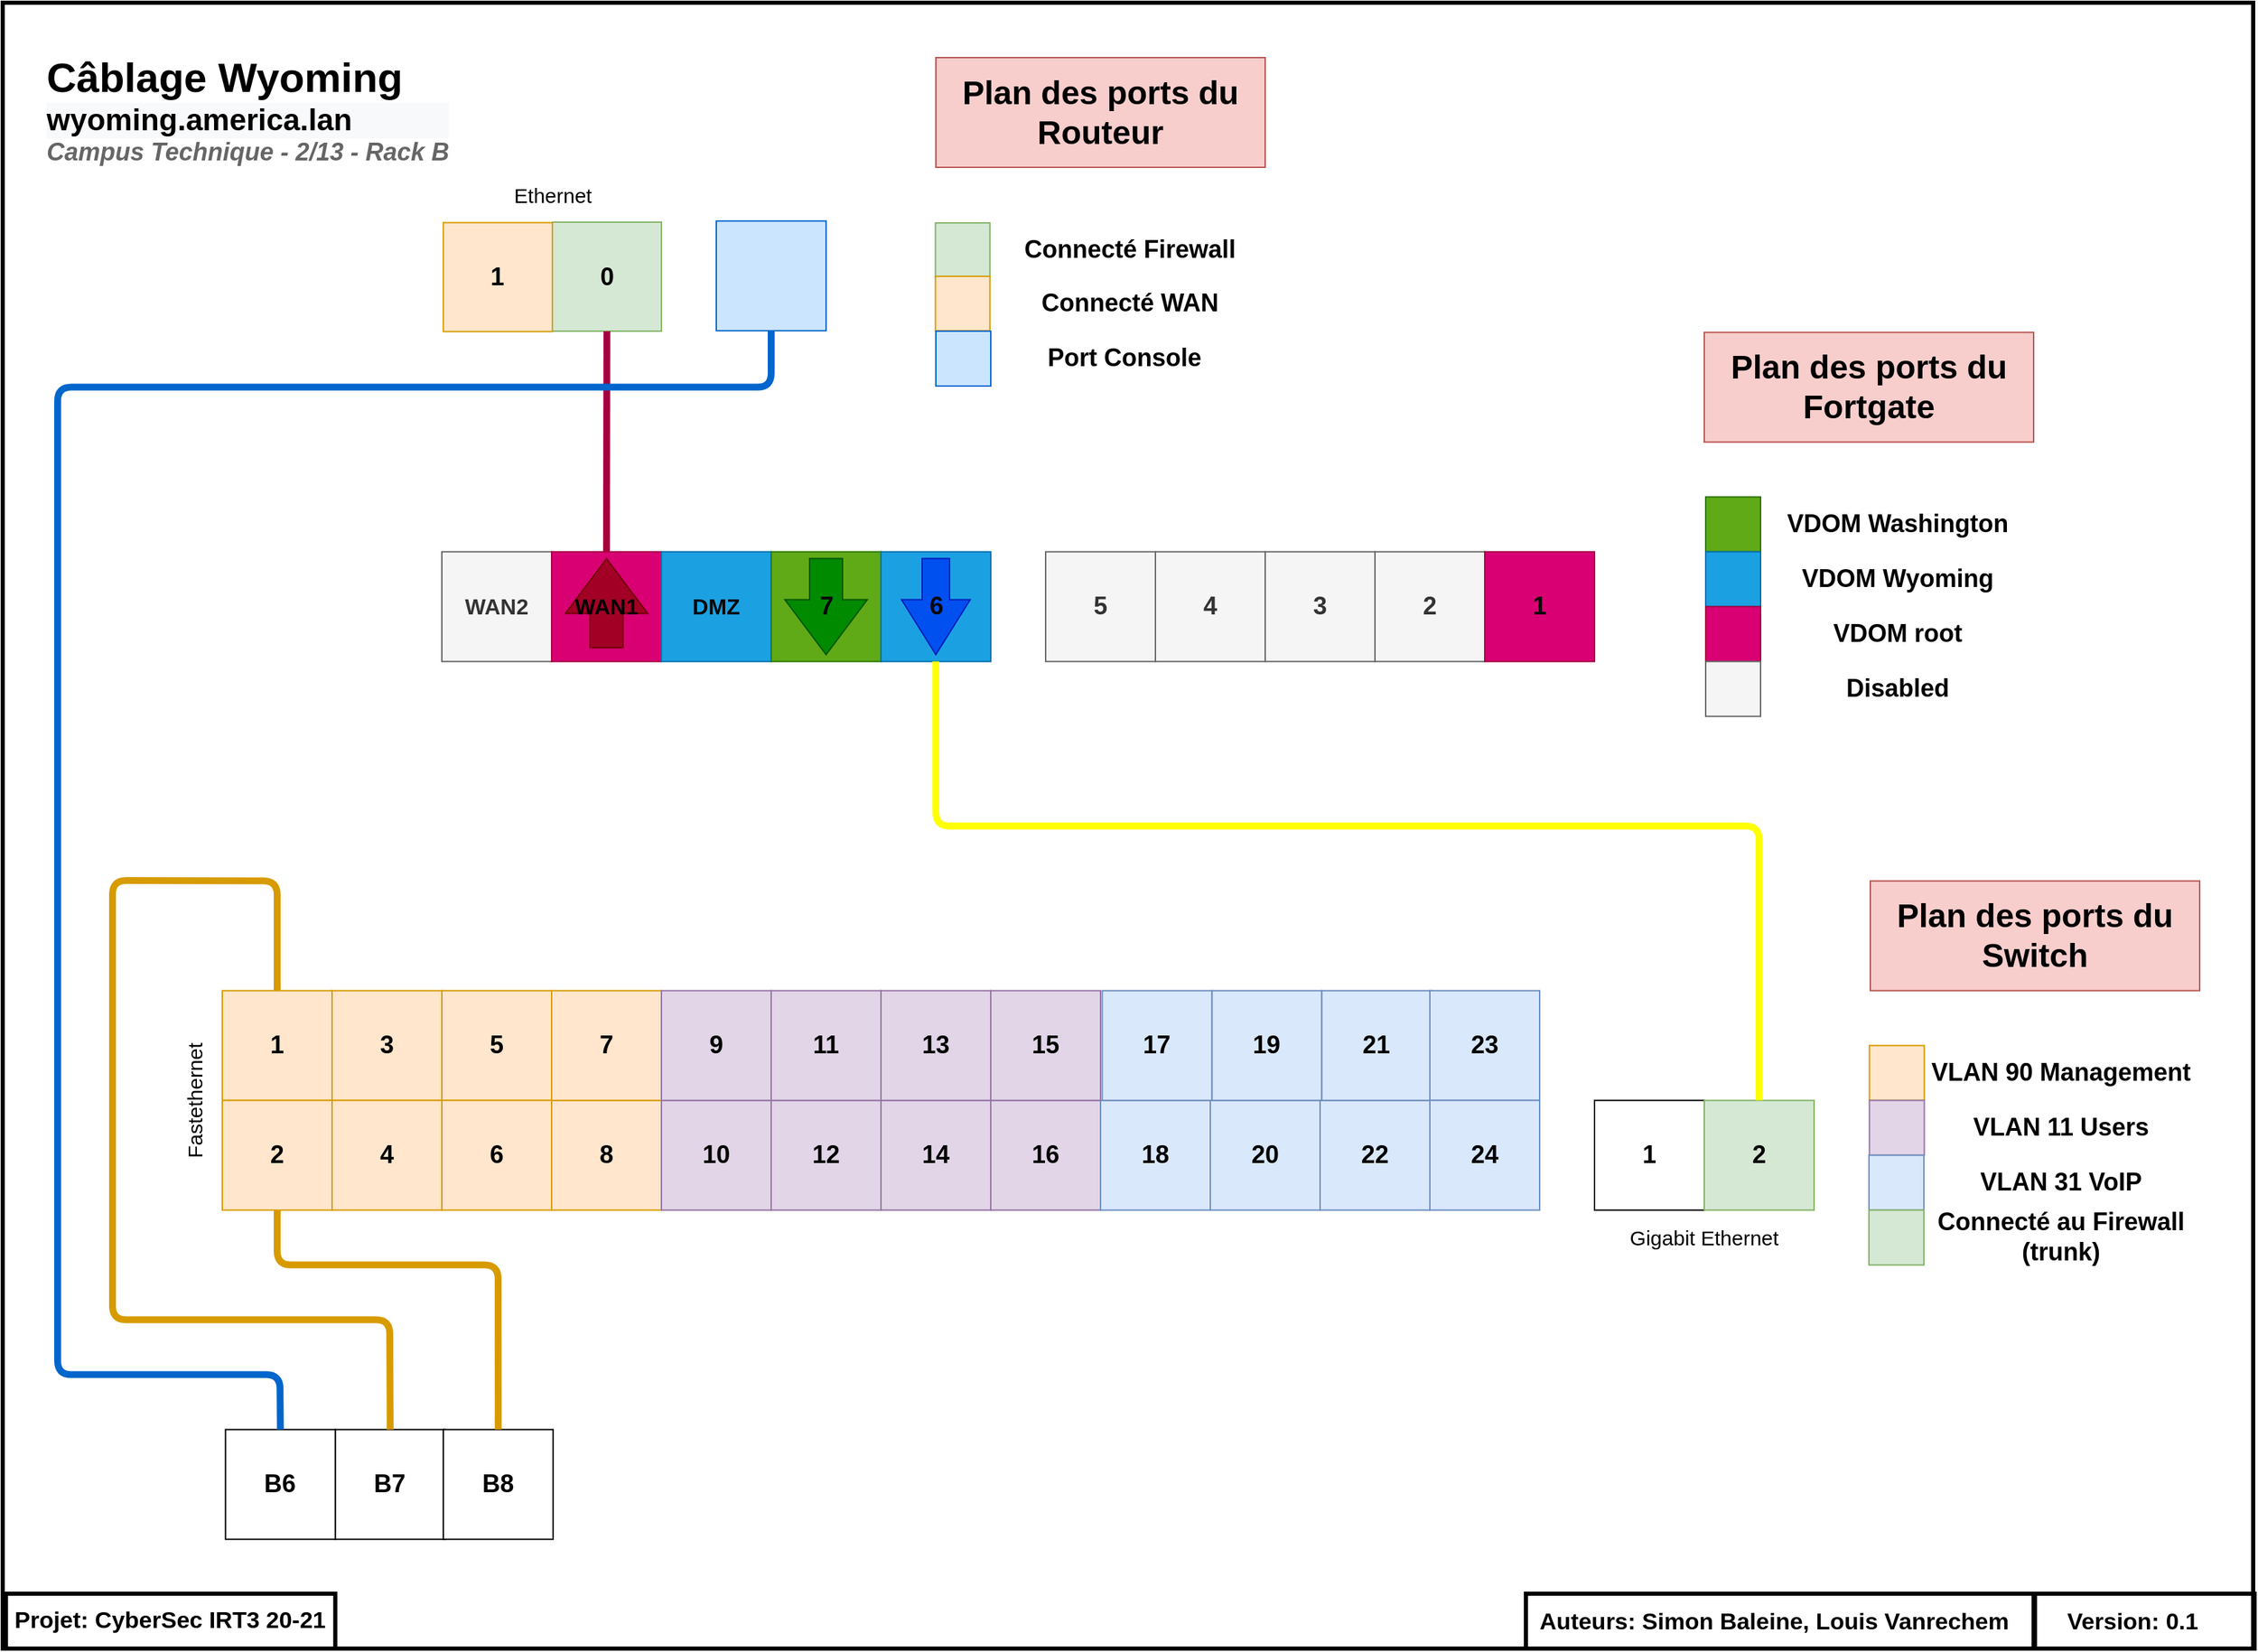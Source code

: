 <mxfile version="13.9.8" type="device"><diagram id="nuQRg1brtU1wrATXyWvR" name="Page-1"><mxGraphModel dx="3197" dy="2539" grid="1" gridSize="10" guides="1" tooltips="1" connect="1" arrows="1" fold="1" page="1" pageScale="1" pageWidth="827" pageHeight="1169" math="0" shadow="0"><root><mxCell id="0"/><mxCell id="1" parent="0"/><mxCell id="dwv2rnf7KbonVK60tBVl-10" value="&lt;font size=&quot;1&quot;&gt;&lt;b style=&quot;font-size: 24px&quot;&gt;Plan des ports du Switch&lt;/b&gt;&lt;/font&gt;" style="text;html=1;strokeColor=#b85450;fillColor=#f8cecc;align=center;verticalAlign=middle;whiteSpace=wrap;rounded=0;" parent="1" vertex="1"><mxGeometry x="1361" y="640.31" width="240" height="80" as="geometry"/></mxCell><mxCell id="dwv2rnf7KbonVK60tBVl-11" value="" style="whiteSpace=wrap;html=1;aspect=fixed;fillColor=#ffe6cc;strokeColor=#d79b00;" parent="1" vertex="1"><mxGeometry x="1360.32" y="760.31" width="40" height="40" as="geometry"/></mxCell><mxCell id="dwv2rnf7KbonVK60tBVl-13" value="&lt;font style=&quot;font-size: 18px&quot;&gt;&lt;b&gt;VLAN 90 Management&lt;/b&gt;&lt;/font&gt;" style="text;html=1;strokeColor=none;fillColor=none;align=center;verticalAlign=middle;whiteSpace=wrap;rounded=0;" parent="1" vertex="1"><mxGeometry x="1400.32" y="760.31" width="200" height="40" as="geometry"/></mxCell><mxCell id="dwv2rnf7KbonVK60tBVl-14" value="" style="whiteSpace=wrap;html=1;aspect=fixed;fillColor=#e1d5e7;strokeColor=#9673a6;" parent="1" vertex="1"><mxGeometry x="1360.32" y="800.31" width="40" height="40" as="geometry"/></mxCell><mxCell id="dwv2rnf7KbonVK60tBVl-15" value="&lt;font&gt;&lt;b&gt;&lt;font style=&quot;font-size: 18px&quot;&gt;VLAN 11 Users&lt;/font&gt;&lt;/b&gt;&lt;br&gt;&lt;/font&gt;" style="text;html=1;strokeColor=none;fillColor=none;align=center;verticalAlign=middle;whiteSpace=wrap;rounded=0;" parent="1" vertex="1"><mxGeometry x="1400.32" y="800.31" width="200" height="40" as="geometry"/></mxCell><mxCell id="dwv2rnf7KbonVK60tBVl-16" value="" style="whiteSpace=wrap;html=1;aspect=fixed;fillColor=#dae8fc;strokeColor=#6c8ebf;" parent="1" vertex="1"><mxGeometry x="1360" y="840.31" width="40" height="40" as="geometry"/></mxCell><mxCell id="dwv2rnf7KbonVK60tBVl-17" value="&lt;font&gt;&lt;b&gt;&lt;font style=&quot;font-size: 18px&quot;&gt;VLAN 31 VoIP&lt;/font&gt;&lt;/b&gt;&lt;br&gt;&lt;/font&gt;" style="text;html=1;strokeColor=none;fillColor=none;align=center;verticalAlign=middle;whiteSpace=wrap;rounded=0;" parent="1" vertex="1"><mxGeometry x="1400" y="840.31" width="200" height="40" as="geometry"/></mxCell><mxCell id="dwv2rnf7KbonVK60tBVl-22" value="" style="whiteSpace=wrap;html=1;aspect=fixed;fillColor=#d5e8d4;strokeColor=#82b366;" parent="1" vertex="1"><mxGeometry x="1360" y="880.31" width="40" height="40" as="geometry"/></mxCell><mxCell id="dwv2rnf7KbonVK60tBVl-23" value="&lt;font&gt;&lt;b&gt;&lt;font style=&quot;font-size: 18px&quot;&gt;Connecté&amp;nbsp;au Firewall (trunk)&lt;/font&gt;&lt;/b&gt;&lt;br&gt;&lt;/font&gt;" style="text;html=1;strokeColor=none;fillColor=none;align=center;verticalAlign=middle;whiteSpace=wrap;rounded=0;" parent="1" vertex="1"><mxGeometry x="1400" y="880.31" width="200" height="40" as="geometry"/></mxCell><mxCell id="iG3scqdAkTS0F-Z1LXA9-10" value="&lt;b&gt;&lt;font style=&quot;font-size: 16px&quot;&gt;WAN2&lt;/font&gt;&lt;/b&gt;" style="rounded=0;whiteSpace=wrap;html=1;fillColor=#f5f5f5;strokeColor=#666666;fontColor=#333333;" parent="1" vertex="1"><mxGeometry x="320" y="400.31" width="80" height="80" as="geometry"/></mxCell><mxCell id="iG3scqdAkTS0F-Z1LXA9-11" value="" style="rounded=0;whiteSpace=wrap;html=1;fillColor=#d80073;strokeColor=#A50040;fontColor=#ffffff;" parent="1" vertex="1"><mxGeometry x="400" y="400.31" width="80" height="80" as="geometry"/></mxCell><mxCell id="iG3scqdAkTS0F-Z1LXA9-12" value="&lt;b&gt;&lt;font style=&quot;font-size: 16px&quot; color=&quot;#080808&quot;&gt;DMZ&lt;/font&gt;&lt;/b&gt;" style="rounded=0;whiteSpace=wrap;html=1;fillColor=#1ba1e2;strokeColor=#006EAF;fontColor=#ffffff;" parent="1" vertex="1"><mxGeometry x="480" y="400.31" width="80" height="80" as="geometry"/></mxCell><mxCell id="iG3scqdAkTS0F-Z1LXA9-13" value="" style="rounded=0;whiteSpace=wrap;html=1;fillColor=#60a917;strokeColor=#2D7600;fontColor=#ffffff;" parent="1" vertex="1"><mxGeometry x="560" y="400.31" width="80" height="80" as="geometry"/></mxCell><mxCell id="iG3scqdAkTS0F-Z1LXA9-14" value="" style="rounded=0;whiteSpace=wrap;html=1;fillColor=#1ba1e2;strokeColor=#006EAF;fontColor=#ffffff;" parent="1" vertex="1"><mxGeometry x="640" y="400.31" width="80" height="80" as="geometry"/></mxCell><mxCell id="iG3scqdAkTS0F-Z1LXA9-15" value="&lt;b&gt;&lt;font style=&quot;font-size: 18px&quot;&gt;5&lt;/font&gt;&lt;/b&gt;" style="rounded=0;whiteSpace=wrap;html=1;fillColor=#f5f5f5;strokeColor=#666666;fontColor=#333333;" parent="1" vertex="1"><mxGeometry x="760" y="400.31" width="80" height="80" as="geometry"/></mxCell><mxCell id="iG3scqdAkTS0F-Z1LXA9-16" value="&lt;b&gt;&lt;font style=&quot;font-size: 18px&quot;&gt;4&lt;/font&gt;&lt;/b&gt;" style="rounded=0;whiteSpace=wrap;html=1;fillColor=#f5f5f5;strokeColor=#666666;fontColor=#333333;" parent="1" vertex="1"><mxGeometry x="840" y="400.31" width="80" height="80" as="geometry"/></mxCell><mxCell id="iG3scqdAkTS0F-Z1LXA9-17" value="&lt;b&gt;&lt;font style=&quot;font-size: 18px&quot;&gt;3&lt;/font&gt;&lt;/b&gt;" style="rounded=0;whiteSpace=wrap;html=1;fillColor=#f5f5f5;strokeColor=#666666;fontColor=#333333;" parent="1" vertex="1"><mxGeometry x="920" y="400.31" width="80" height="80" as="geometry"/></mxCell><mxCell id="iG3scqdAkTS0F-Z1LXA9-18" value="&lt;b&gt;&lt;font style=&quot;font-size: 18px&quot;&gt;2&lt;/font&gt;&lt;/b&gt;" style="rounded=0;whiteSpace=wrap;html=1;fillColor=#f5f5f5;strokeColor=#666666;fontColor=#333333;" parent="1" vertex="1"><mxGeometry x="1000" y="400.31" width="80" height="80" as="geometry"/></mxCell><mxCell id="iG3scqdAkTS0F-Z1LXA9-19" value="&lt;b&gt;&lt;font style=&quot;font-size: 18px&quot; color=&quot;#080808&quot;&gt;1&lt;/font&gt;&lt;/b&gt;" style="rounded=0;whiteSpace=wrap;html=1;fillColor=#d80073;strokeColor=#A50040;fontColor=#ffffff;" parent="1" vertex="1"><mxGeometry x="1080" y="400.31" width="80" height="80" as="geometry"/></mxCell><mxCell id="iG3scqdAkTS0F-Z1LXA9-31" value="" style="rounded=0;whiteSpace=wrap;html=1;fillColor=#60a917;strokeColor=#2D7600;fontColor=#ffffff;" parent="1" vertex="1"><mxGeometry x="1241" y="360.31" width="40" height="40" as="geometry"/></mxCell><mxCell id="iG3scqdAkTS0F-Z1LXA9-32" value="" style="rounded=0;whiteSpace=wrap;html=1;fillColor=#1ba1e2;strokeColor=#006EAF;fontColor=#ffffff;" parent="1" vertex="1"><mxGeometry x="1241" y="400.31" width="40" height="40" as="geometry"/></mxCell><mxCell id="iG3scqdAkTS0F-Z1LXA9-33" value="" style="rounded=0;whiteSpace=wrap;html=1;fillColor=#d80073;strokeColor=#A50040;fontColor=#ffffff;" parent="1" vertex="1"><mxGeometry x="1241" y="440.31" width="40" height="40" as="geometry"/></mxCell><mxCell id="iG3scqdAkTS0F-Z1LXA9-34" value="&lt;b&gt;&lt;font style=&quot;font-size: 18px&quot;&gt;VDOM Washington&lt;/font&gt;&lt;/b&gt;" style="text;html=1;strokeColor=none;fillColor=none;align=center;verticalAlign=middle;whiteSpace=wrap;rounded=0;" parent="1" vertex="1"><mxGeometry x="1281" y="360.31" width="200" height="40" as="geometry"/></mxCell><mxCell id="iG3scqdAkTS0F-Z1LXA9-35" value="&lt;b&gt;&lt;font style=&quot;font-size: 18px&quot;&gt;VDOM Wyoming&lt;/font&gt;&lt;/b&gt;" style="text;html=1;strokeColor=none;fillColor=none;align=center;verticalAlign=middle;whiteSpace=wrap;rounded=0;" parent="1" vertex="1"><mxGeometry x="1281" y="400.31" width="200" height="40" as="geometry"/></mxCell><mxCell id="iG3scqdAkTS0F-Z1LXA9-36" value="&lt;b&gt;&lt;font style=&quot;font-size: 18px&quot;&gt;VDOM root&lt;/font&gt;&lt;/b&gt;" style="text;html=1;strokeColor=none;fillColor=none;align=center;verticalAlign=middle;whiteSpace=wrap;rounded=0;" parent="1" vertex="1"><mxGeometry x="1281" y="440.31" width="200" height="40" as="geometry"/></mxCell><mxCell id="iG3scqdAkTS0F-Z1LXA9-37" value="" style="rounded=0;whiteSpace=wrap;html=1;fillColor=#f5f5f5;strokeColor=#666666;fontColor=#333333;" parent="1" vertex="1"><mxGeometry x="1241" y="480.31" width="40" height="40" as="geometry"/></mxCell><mxCell id="iG3scqdAkTS0F-Z1LXA9-38" value="&lt;b&gt;&lt;font style=&quot;font-size: 18px&quot;&gt;Disabled&lt;/font&gt;&lt;/b&gt;" style="text;html=1;strokeColor=none;fillColor=none;align=center;verticalAlign=middle;whiteSpace=wrap;rounded=0;" parent="1" vertex="1"><mxGeometry x="1281" y="480.31" width="200" height="40" as="geometry"/></mxCell><mxCell id="iG3scqdAkTS0F-Z1LXA9-39" value="" style="html=1;shadow=0;dashed=0;align=center;verticalAlign=middle;shape=mxgraph.arrows2.arrow;dy=0.6;dx=40;direction=north;notch=0;fillColor=#a20025;strokeColor=#6F0000;fontColor=#ffffff;" parent="1" vertex="1"><mxGeometry x="410" y="405.31" width="60" height="65" as="geometry"/></mxCell><mxCell id="iG3scqdAkTS0F-Z1LXA9-41" value="&lt;b&gt;&lt;font style=&quot;font-size: 18px&quot; color=&quot;#080808&quot;&gt;6&lt;/font&gt;&lt;/b&gt;" style="html=1;shadow=0;dashed=0;align=center;verticalAlign=middle;shape=mxgraph.arrows2.arrow;dy=0.6;dx=40;direction=north;notch=0;flipV=1;fillColor=#0050ef;strokeColor=#001DBC;fontColor=#ffffff;" parent="1" vertex="1"><mxGeometry x="655" y="405.31" width="50" height="70" as="geometry"/></mxCell><mxCell id="iG3scqdAkTS0F-Z1LXA9-1" value="&lt;font style=&quot;font-size: 24px&quot;&gt;&lt;b&gt;Plan des ports du Routeur&lt;/b&gt;&lt;/font&gt;" style="text;html=1;strokeColor=#b85450;fillColor=#f8cecc;align=center;verticalAlign=middle;whiteSpace=wrap;rounded=0;" parent="1" vertex="1"><mxGeometry x="680" y="40" width="240" height="80" as="geometry"/></mxCell><mxCell id="iG3scqdAkTS0F-Z1LXA9-2" value="" style="whiteSpace=wrap;html=1;aspect=fixed;fillColor=#d5e8d4;strokeColor=#82b366;" parent="1" vertex="1"><mxGeometry x="679.69" y="160.54" width="39.69" height="39.69" as="geometry"/></mxCell><mxCell id="iG3scqdAkTS0F-Z1LXA9-4" value="&lt;font size=&quot;1&quot;&gt;&lt;b style=&quot;font-size: 18px&quot;&gt;Connecté Firewall&lt;/b&gt;&lt;/font&gt;" style="text;html=1;strokeColor=none;fillColor=none;align=center;verticalAlign=middle;whiteSpace=wrap;rounded=0;" parent="1" vertex="1"><mxGeometry x="723.47" y="160" width="196.53" height="40" as="geometry"/></mxCell><mxCell id="iG3scqdAkTS0F-Z1LXA9-5" value="&lt;font style=&quot;font-size: 15px&quot;&gt;Ethernet&lt;/font&gt;" style="text;html=1;strokeColor=none;fillColor=none;align=center;verticalAlign=middle;whiteSpace=wrap;rounded=0;" parent="1" vertex="1"><mxGeometry x="322.33" y="120" width="157.67" height="40" as="geometry"/></mxCell><mxCell id="iG3scqdAkTS0F-Z1LXA9-6" value="&lt;b&gt;&lt;font style=&quot;font-size: 18px&quot;&gt;0&lt;/font&gt;&lt;/b&gt;" style="whiteSpace=wrap;html=1;aspect=fixed;fillColor=#d5e8d4;strokeColor=#82b366;" parent="1" vertex="1"><mxGeometry x="400.539" y="160.0" width="79.461" height="79.461" as="geometry"/></mxCell><mxCell id="iG3scqdAkTS0F-Z1LXA9-7" value="&lt;font style=&quot;font-size: 18px&quot;&gt;&lt;b&gt;1&lt;/b&gt;&lt;/font&gt;" style="whiteSpace=wrap;html=1;aspect=fixed;fillColor=#ffe6cc;strokeColor=#d79b00;" parent="1" vertex="1"><mxGeometry x="321.081" y="160.31" width="79.461" height="79.461" as="geometry"/></mxCell><mxCell id="iG3scqdAkTS0F-Z1LXA9-8" value="" style="whiteSpace=wrap;html=1;aspect=fixed;fillColor=#ffe6cc;strokeColor=#d79b00;" parent="1" vertex="1"><mxGeometry x="679.69" y="199.46" width="39.69" height="39.69" as="geometry"/></mxCell><mxCell id="iG3scqdAkTS0F-Z1LXA9-9" value="&lt;font size=&quot;1&quot;&gt;&lt;b style=&quot;font-size: 18px&quot;&gt;Connecté WAN&lt;/b&gt;&lt;/font&gt;" style="text;html=1;strokeColor=none;fillColor=none;align=center;verticalAlign=middle;whiteSpace=wrap;rounded=0;" parent="1" vertex="1"><mxGeometry x="723.47" y="199.46" width="196.53" height="40" as="geometry"/></mxCell><mxCell id="iG3scqdAkTS0F-Z1LXA9-44" value="" style="group" parent="1" vertex="1" connectable="0"><mxGeometry x="390" y="770.31" width="650" height="110" as="geometry"/></mxCell><mxCell id="dwv2rnf7KbonVK60tBVl-31" value="&lt;b&gt;&lt;font style=&quot;font-size: 18px&quot;&gt;8&lt;/font&gt;&lt;/b&gt;" style="whiteSpace=wrap;html=1;aspect=fixed;fillColor=#ffe6cc;strokeColor=#d79b00;" parent="iG3scqdAkTS0F-Z1LXA9-44" vertex="1"><mxGeometry x="10" y="30" width="80" height="80" as="geometry"/></mxCell><mxCell id="dwv2rnf7KbonVK60tBVl-36" value="&lt;b&gt;&lt;font style=&quot;font-size: 18px&quot;&gt;10&lt;/font&gt;&lt;/b&gt;" style="whiteSpace=wrap;html=1;aspect=fixed;fillColor=#e1d5e7;strokeColor=#9673a6;" parent="iG3scqdAkTS0F-Z1LXA9-44" vertex="1"><mxGeometry x="90" y="30" width="80" height="80" as="geometry"/></mxCell><mxCell id="dwv2rnf7KbonVK60tBVl-37" value="&lt;b&gt;&lt;font style=&quot;font-size: 18px&quot;&gt;12&lt;/font&gt;&lt;/b&gt;" style="whiteSpace=wrap;html=1;aspect=fixed;fillColor=#e1d5e7;strokeColor=#9673a6;" parent="iG3scqdAkTS0F-Z1LXA9-44" vertex="1"><mxGeometry x="170" y="30" width="80" height="80" as="geometry"/></mxCell><mxCell id="dwv2rnf7KbonVK60tBVl-38" value="&lt;b&gt;&lt;font style=&quot;font-size: 18px&quot;&gt;14&lt;/font&gt;&lt;/b&gt;" style="whiteSpace=wrap;html=1;aspect=fixed;fillColor=#e1d5e7;strokeColor=#9673a6;" parent="iG3scqdAkTS0F-Z1LXA9-44" vertex="1"><mxGeometry x="250" y="30" width="80" height="80" as="geometry"/></mxCell><mxCell id="dwv2rnf7KbonVK60tBVl-39" value="&lt;b&gt;&lt;font style=&quot;font-size: 18px&quot;&gt;16&lt;/font&gt;&lt;/b&gt;" style="whiteSpace=wrap;html=1;aspect=fixed;fillColor=#e1d5e7;strokeColor=#9673a6;" parent="iG3scqdAkTS0F-Z1LXA9-44" vertex="1"><mxGeometry x="330" y="30" width="80" height="80" as="geometry"/></mxCell><mxCell id="dwv2rnf7KbonVK60tBVl-44" value="&lt;b&gt;&lt;font style=&quot;font-size: 18px&quot;&gt;18&lt;/font&gt;&lt;/b&gt;" style="whiteSpace=wrap;html=1;aspect=fixed;fillColor=#dae8fc;strokeColor=#6c8ebf;" parent="iG3scqdAkTS0F-Z1LXA9-44" vertex="1"><mxGeometry x="410" y="30" width="80" height="80" as="geometry"/></mxCell><mxCell id="dwv2rnf7KbonVK60tBVl-45" value="&lt;b&gt;&lt;font style=&quot;font-size: 18px&quot;&gt;20&lt;/font&gt;&lt;/b&gt;" style="whiteSpace=wrap;html=1;aspect=fixed;fillColor=#dae8fc;strokeColor=#6c8ebf;" parent="iG3scqdAkTS0F-Z1LXA9-44" vertex="1"><mxGeometry x="490" y="30" width="80" height="80" as="geometry"/></mxCell><mxCell id="dwv2rnf7KbonVK60tBVl-46" value="&lt;b&gt;&lt;font style=&quot;font-size: 18px&quot;&gt;22&lt;/font&gt;&lt;/b&gt;" style="whiteSpace=wrap;html=1;aspect=fixed;fillColor=#dae8fc;strokeColor=#6c8ebf;" parent="iG3scqdAkTS0F-Z1LXA9-44" vertex="1"><mxGeometry x="570" y="30" width="80" height="80" as="geometry"/></mxCell><mxCell id="dwv2rnf7KbonVK60tBVl-20" value="&lt;font style=&quot;font-size: 15px&quot;&gt;Fastethernet&lt;/font&gt;" style="text;html=1;strokeColor=none;fillColor=none;align=center;verticalAlign=middle;whiteSpace=wrap;rounded=0;rotation=270;" parent="1" vertex="1"><mxGeometry x="65" y="790.31" width="150" height="20" as="geometry"/></mxCell><mxCell id="dwv2rnf7KbonVK60tBVl-24" value="&lt;b&gt;&lt;font style=&quot;font-size: 18px&quot;&gt;1&lt;/font&gt;&lt;/b&gt;" style="whiteSpace=wrap;html=1;aspect=fixed;fillColor=#ffe6cc;strokeColor=#d79b00;" parent="1" vertex="1"><mxGeometry x="160" y="720.31" width="80" height="80" as="geometry"/></mxCell><mxCell id="dwv2rnf7KbonVK60tBVl-28" value="&lt;b&gt;&lt;font style=&quot;font-size: 18px&quot;&gt;2&lt;/font&gt;&lt;/b&gt;" style="whiteSpace=wrap;html=1;aspect=fixed;fillColor=#ffe6cc;strokeColor=#d79b00;" parent="1" vertex="1"><mxGeometry x="160" y="800.31" width="80" height="80" as="geometry"/></mxCell><mxCell id="dwv2rnf7KbonVK60tBVl-25" value="&lt;b&gt;&lt;font style=&quot;font-size: 18px&quot;&gt;3&lt;/font&gt;&lt;/b&gt;" style="whiteSpace=wrap;html=1;aspect=fixed;fillColor=#ffe6cc;strokeColor=#d79b00;" parent="1" vertex="1"><mxGeometry x="240" y="720.31" width="80" height="80" as="geometry"/></mxCell><mxCell id="dwv2rnf7KbonVK60tBVl-29" value="&lt;b&gt;&lt;font style=&quot;font-size: 18px&quot;&gt;4&lt;/font&gt;&lt;/b&gt;" style="whiteSpace=wrap;html=1;aspect=fixed;fillColor=#ffe6cc;strokeColor=#d79b00;" parent="1" vertex="1"><mxGeometry x="240" y="800.31" width="80" height="80" as="geometry"/></mxCell><mxCell id="dwv2rnf7KbonVK60tBVl-26" value="&lt;b&gt;&lt;font style=&quot;font-size: 18px&quot;&gt;5&lt;/font&gt;&lt;/b&gt;" style="whiteSpace=wrap;html=1;aspect=fixed;fillColor=#ffe6cc;strokeColor=#d79b00;" parent="1" vertex="1"><mxGeometry x="320" y="720.31" width="80" height="80" as="geometry"/></mxCell><mxCell id="dwv2rnf7KbonVK60tBVl-30" value="&lt;b&gt;&lt;font style=&quot;font-size: 18px&quot;&gt;6&lt;/font&gt;&lt;/b&gt;" style="whiteSpace=wrap;html=1;aspect=fixed;fillColor=#ffe6cc;strokeColor=#d79b00;" parent="1" vertex="1"><mxGeometry x="320" y="800.31" width="80" height="80" as="geometry"/></mxCell><mxCell id="dwv2rnf7KbonVK60tBVl-27" value="&lt;b&gt;&lt;font style=&quot;font-size: 18px&quot;&gt;7&lt;/font&gt;&lt;/b&gt;" style="whiteSpace=wrap;html=1;aspect=fixed;fillColor=#ffe6cc;strokeColor=#d79b00;" parent="1" vertex="1"><mxGeometry x="400" y="720.31" width="80" height="80" as="geometry"/></mxCell><mxCell id="dwv2rnf7KbonVK60tBVl-32" value="&lt;b&gt;&lt;font style=&quot;font-size: 18px&quot;&gt;9&lt;/font&gt;&lt;/b&gt;" style="whiteSpace=wrap;html=1;aspect=fixed;fillColor=#e1d5e7;strokeColor=#9673a6;" parent="1" vertex="1"><mxGeometry x="480" y="720.31" width="80" height="80" as="geometry"/></mxCell><mxCell id="dwv2rnf7KbonVK60tBVl-33" value="&lt;b&gt;&lt;font style=&quot;font-size: 18px&quot;&gt;11&lt;/font&gt;&lt;/b&gt;" style="whiteSpace=wrap;html=1;aspect=fixed;fillColor=#e1d5e7;strokeColor=#9673a6;" parent="1" vertex="1"><mxGeometry x="560" y="720.31" width="80" height="80" as="geometry"/></mxCell><mxCell id="dwv2rnf7KbonVK60tBVl-34" value="&lt;b&gt;&lt;font style=&quot;font-size: 18px&quot;&gt;13&lt;/font&gt;&lt;/b&gt;" style="whiteSpace=wrap;html=1;aspect=fixed;fillColor=#e1d5e7;strokeColor=#9673a6;" parent="1" vertex="1"><mxGeometry x="640" y="720.31" width="80" height="80" as="geometry"/></mxCell><mxCell id="dwv2rnf7KbonVK60tBVl-35" value="&lt;b&gt;&lt;font style=&quot;font-size: 18px&quot;&gt;15&lt;/font&gt;&lt;/b&gt;" style="whiteSpace=wrap;html=1;aspect=fixed;fillColor=#e1d5e7;strokeColor=#9673a6;" parent="1" vertex="1"><mxGeometry x="720" y="720.31" width="80" height="80" as="geometry"/></mxCell><mxCell id="dwv2rnf7KbonVK60tBVl-18" value="&lt;font style=&quot;font-size: 18px&quot;&gt;&lt;b&gt;1&lt;/b&gt;&lt;/font&gt;" style="whiteSpace=wrap;html=1;aspect=fixed;" parent="1" vertex="1"><mxGeometry x="1160" y="800.31" width="80" height="80" as="geometry"/></mxCell><mxCell id="dwv2rnf7KbonVK60tBVl-19" value="&lt;b&gt;&lt;font style=&quot;font-size: 18px&quot;&gt;2&lt;/font&gt;&lt;/b&gt;" style="whiteSpace=wrap;html=1;aspect=fixed;fillColor=#d5e8d4;strokeColor=#82b366;" parent="1" vertex="1"><mxGeometry x="1240" y="800.31" width="80" height="80" as="geometry"/></mxCell><mxCell id="dwv2rnf7KbonVK60tBVl-21" value="&lt;font style=&quot;font-size: 15px&quot;&gt;Gigabit Ethernet&lt;/font&gt;" style="text;html=1;strokeColor=none;fillColor=none;align=center;verticalAlign=middle;whiteSpace=wrap;rounded=0;" parent="1" vertex="1"><mxGeometry x="1160" y="880.31" width="160" height="40" as="geometry"/></mxCell><mxCell id="dwv2rnf7KbonVK60tBVl-40" value="&lt;b&gt;&lt;font style=&quot;font-size: 18px&quot;&gt;17&lt;/font&gt;&lt;/b&gt;" style="whiteSpace=wrap;html=1;aspect=fixed;fillColor=#dae8fc;strokeColor=#6c8ebf;" parent="1" vertex="1"><mxGeometry x="801.25" y="720.31" width="80" height="80" as="geometry"/></mxCell><mxCell id="dwv2rnf7KbonVK60tBVl-41" value="&lt;b&gt;&lt;font style=&quot;font-size: 18px&quot;&gt;19&lt;/font&gt;&lt;/b&gt;" style="whiteSpace=wrap;html=1;aspect=fixed;fillColor=#dae8fc;strokeColor=#6c8ebf;" parent="1" vertex="1"><mxGeometry x="881.25" y="720.31" width="80" height="80" as="geometry"/></mxCell><mxCell id="dwv2rnf7KbonVK60tBVl-42" value="&lt;b&gt;&lt;font style=&quot;font-size: 18px&quot;&gt;21&lt;/font&gt;&lt;/b&gt;" style="whiteSpace=wrap;html=1;aspect=fixed;fillColor=#dae8fc;strokeColor=#6c8ebf;" parent="1" vertex="1"><mxGeometry x="961.25" y="720.31" width="80" height="80" as="geometry"/></mxCell><mxCell id="dwv2rnf7KbonVK60tBVl-43" value="&lt;b&gt;&lt;font style=&quot;font-size: 18px&quot;&gt;23&lt;/font&gt;&lt;/b&gt;" style="whiteSpace=wrap;html=1;aspect=fixed;fillColor=#dae8fc;strokeColor=#6c8ebf;" parent="1" vertex="1"><mxGeometry x="1040" y="720.31" width="80" height="80" as="geometry"/></mxCell><mxCell id="dwv2rnf7KbonVK60tBVl-47" value="&lt;b&gt;&lt;font style=&quot;font-size: 18px&quot;&gt;24&lt;/font&gt;&lt;/b&gt;" style="whiteSpace=wrap;html=1;aspect=fixed;fillColor=#dae8fc;strokeColor=#6c8ebf;" parent="1" vertex="1"><mxGeometry x="1040" y="800.31" width="80" height="80" as="geometry"/></mxCell><mxCell id="iG3scqdAkTS0F-Z1LXA9-48" value="&lt;b&gt;&lt;font style=&quot;font-size: 18px&quot; color=&quot;#080808&quot;&gt;7&lt;/font&gt;&lt;/b&gt;" style="html=1;shadow=0;dashed=0;align=center;verticalAlign=middle;shape=mxgraph.arrows2.arrow;dy=0.6;dx=40;direction=north;notch=0;flipV=1;fillColor=#008a00;strokeColor=#005700;fontColor=#ffffff;" parent="1" vertex="1"><mxGeometry x="570" y="405.31" width="60" height="70" as="geometry"/></mxCell><mxCell id="iG3scqdAkTS0F-Z1LXA9-21" value="&lt;b&gt;&lt;font style=&quot;font-size: 16px&quot;&gt;WAN1&lt;/font&gt;&lt;/b&gt;" style="text;html=1;strokeColor=none;fillColor=none;align=center;verticalAlign=middle;whiteSpace=wrap;rounded=0;" parent="1" vertex="1"><mxGeometry x="400" y="420.31" width="80" height="40" as="geometry"/></mxCell><mxCell id="iG3scqdAkTS0F-Z1LXA9-49" value="" style="endArrow=none;html=1;entryX=0.5;entryY=1;entryDx=0;entryDy=0;exitX=0.5;exitY=0;exitDx=0;exitDy=0;strokeColor=#A50040;strokeWidth=5;" parent="1" source="iG3scqdAkTS0F-Z1LXA9-11" target="iG3scqdAkTS0F-Z1LXA9-6" edge="1"><mxGeometry width="50" height="50" relative="1" as="geometry"><mxPoint x="930" y="360.31" as="sourcePoint"/><mxPoint x="980" y="310.31" as="targetPoint"/></mxGeometry></mxCell><mxCell id="iG3scqdAkTS0F-Z1LXA9-51" value="" style="endArrow=none;html=1;exitX=0.5;exitY=1;exitDx=0;exitDy=0;entryX=0.5;entryY=0;entryDx=0;entryDy=0;strokeWidth=5;fillColor=#f9f7ed;strokeColor=#FFFF00;" parent="1" source="iG3scqdAkTS0F-Z1LXA9-14" target="dwv2rnf7KbonVK60tBVl-19" edge="1"><mxGeometry width="50" height="50" relative="1" as="geometry"><mxPoint x="810" y="530.31" as="sourcePoint"/><mxPoint x="860" y="480.31" as="targetPoint"/><Array as="points"><mxPoint x="680" y="600.31"/><mxPoint x="1280" y="600.31"/></Array></mxGeometry></mxCell><mxCell id="iG3scqdAkTS0F-Z1LXA9-53" value="&lt;font size=&quot;1&quot;&gt;&lt;b style=&quot;font-size: 24px&quot;&gt;Plan des ports du Fortgate&lt;/b&gt;&lt;/font&gt;" style="text;html=1;strokeColor=#b85450;fillColor=#f8cecc;align=center;verticalAlign=middle;whiteSpace=wrap;rounded=0;" parent="1" vertex="1"><mxGeometry x="1240" y="240.31" width="240" height="80" as="geometry"/></mxCell><mxCell id="iG3scqdAkTS0F-Z1LXA9-54" value="&lt;b&gt;&lt;font style=&quot;font-size: 18px&quot;&gt;B7&lt;/font&gt;&lt;/b&gt;" style="whiteSpace=wrap;html=1;aspect=fixed;" parent="1" vertex="1"><mxGeometry x="242.33" y="1040.31" width="80" height="80" as="geometry"/></mxCell><mxCell id="iG3scqdAkTS0F-Z1LXA9-56" value="" style="endArrow=none;html=1;exitX=0.5;exitY=0;exitDx=0;exitDy=0;entryX=0.5;entryY=0;entryDx=0;entryDy=0;fillColor=#fad7ac;strokeColor=#D79B00;strokeWidth=5;" parent="1" source="dwv2rnf7KbonVK60tBVl-24" target="iG3scqdAkTS0F-Z1LXA9-54" edge="1"><mxGeometry width="50" height="50" relative="1" as="geometry"><mxPoint x="192.33" y="675.31" as="sourcePoint"/><mxPoint x="80" y="960.31" as="targetPoint"/><Array as="points"><mxPoint x="200" y="640.31"/><mxPoint x="80" y="640"/><mxPoint x="80" y="960.31"/><mxPoint x="282" y="960.31"/></Array></mxGeometry></mxCell><mxCell id="iG3scqdAkTS0F-Z1LXA9-57" value="&lt;b&gt;&lt;font style=&quot;font-size: 18px&quot;&gt;B8&lt;/font&gt;&lt;/b&gt;" style="whiteSpace=wrap;html=1;aspect=fixed;" parent="1" vertex="1"><mxGeometry x="321.08" y="1040.31" width="80" height="80" as="geometry"/></mxCell><mxCell id="iG3scqdAkTS0F-Z1LXA9-58" value="" style="endArrow=none;html=1;exitX=0.5;exitY=0;exitDx=0;exitDy=0;entryX=0.5;entryY=1;entryDx=0;entryDy=0;fillColor=#fad7ac;strokeColor=#D79B00;strokeWidth=5;" parent="1" source="iG3scqdAkTS0F-Z1LXA9-57" target="dwv2rnf7KbonVK60tBVl-28" edge="1"><mxGeometry width="50" height="50" relative="1" as="geometry"><mxPoint x="810" y="740.31" as="sourcePoint"/><mxPoint x="860" y="690.31" as="targetPoint"/><Array as="points"><mxPoint x="361" y="920.31"/><mxPoint x="200" y="920.31"/></Array></mxGeometry></mxCell><mxCell id="iG3scqdAkTS0F-Z1LXA9-59" value="&lt;b&gt;&lt;font style=&quot;font-size: 18px&quot;&gt;B6&lt;/font&gt;&lt;/b&gt;" style="whiteSpace=wrap;html=1;aspect=fixed;" parent="1" vertex="1"><mxGeometry x="162.33" y="1040.31" width="80" height="80" as="geometry"/></mxCell><mxCell id="iG3scqdAkTS0F-Z1LXA9-60" value="" style="endArrow=none;html=1;exitX=0.5;exitY=0;exitDx=0;exitDy=0;entryX=0.5;entryY=1;entryDx=0;entryDy=0;fillColor=#dae8fc;strokeColor=#0066CC;strokeWidth=5;" parent="1" source="iG3scqdAkTS0F-Z1LXA9-59" target="iG3scqdAkTS0F-Z1LXA9-61" edge="1"><mxGeometry width="50" height="50" relative="1" as="geometry"><mxPoint x="810" y="740.31" as="sourcePoint"/><mxPoint x="230" y="240.31" as="targetPoint"/><Array as="points"><mxPoint x="202" y="1000.31"/><mxPoint x="40" y="1000.31"/><mxPoint x="40" y="280.31"/><mxPoint x="560" y="280.31"/></Array></mxGeometry></mxCell><mxCell id="iG3scqdAkTS0F-Z1LXA9-61" value="" style="whiteSpace=wrap;html=1;aspect=fixed;fillColor=#cce5ff;strokeColor=#0066CC;" parent="1" vertex="1"><mxGeometry x="520" y="159.15" width="80" height="80" as="geometry"/></mxCell><mxCell id="iG3scqdAkTS0F-Z1LXA9-62" value="" style="whiteSpace=wrap;html=1;aspect=fixed;fillColor=#cce5ff;strokeColor=#0066CC;" parent="1" vertex="1"><mxGeometry x="680" y="239.46" width="40" height="40" as="geometry"/></mxCell><mxCell id="iG3scqdAkTS0F-Z1LXA9-63" value="&lt;font size=&quot;1&quot;&gt;&lt;b style=&quot;font-size: 18px&quot;&gt;Port Console&lt;/b&gt;&lt;/font&gt;" style="text;html=1;strokeColor=none;fillColor=none;align=center;verticalAlign=middle;whiteSpace=wrap;rounded=0;" parent="1" vertex="1"><mxGeometry x="719.38" y="239.15" width="196.53" height="40" as="geometry"/></mxCell><mxCell id="LbxvYfncdo4ONUSxXMG8-1" value="" style="rounded=0;whiteSpace=wrap;html=1;fillColor=none;strokeWidth=3;" vertex="1" parent="1"><mxGeometry width="1640" height="1200" as="geometry"/></mxCell><mxCell id="LbxvYfncdo4ONUSxXMG8-2" value="&lt;div style=&quot;color: rgb(0 , 0 , 0) ; font-family: &amp;#34;helvetica&amp;#34; ; font-size: 12px ; font-style: normal ; font-weight: 400 ; letter-spacing: normal ; text-align: left ; text-indent: 0px ; text-transform: none ; word-spacing: 0px ; background-color: rgb(248 , 249 , 250)&quot;&gt;&lt;/div&gt;&lt;b style=&quot;font-family: &amp;#34;helvetica&amp;#34; ; font-size: 30px&quot;&gt;Câblage Wyoming&lt;/b&gt;&lt;br&gt;&lt;div style=&quot;color: rgb(0 , 0 , 0) ; font-family: &amp;#34;helvetica&amp;#34; ; font-size: 12px ; font-style: normal ; font-weight: 400 ; letter-spacing: normal ; text-align: left ; text-indent: 0px ; text-transform: none ; word-spacing: 0px ; background-color: rgb(248 , 249 , 250)&quot;&gt;&lt;b&gt;&lt;font style=&quot;font-size: 22px&quot;&gt;wyoming.america.lan&lt;/font&gt;&lt;/b&gt;&lt;/div&gt;&lt;b style=&quot;color: rgb(0 , 0 , 0) ; font-family: &amp;#34;helvetica&amp;#34; ; font-size: 12px ; font-style: normal ; letter-spacing: normal ; text-align: left ; text-indent: 0px ; text-transform: none ; word-spacing: 0px ; background-color: rgb(248 , 249 , 250)&quot;&gt;&lt;div&gt;&lt;b&gt;&lt;font color=&quot;#666666&quot; size=&quot;1&quot;&gt;&lt;i style=&quot;font-size: 18px&quot;&gt;Campus Technique - 2/13 - Rack B&lt;/i&gt;&lt;/font&gt;&lt;/b&gt;&lt;/div&gt;&lt;/b&gt;" style="text;whiteSpace=wrap;html=1;" vertex="1" parent="1"><mxGeometry x="30" y="30" width="470" height="70" as="geometry"/></mxCell><mxCell id="LbxvYfncdo4ONUSxXMG8-3" value="&lt;b&gt;&lt;font style=&quot;font-size: 17px&quot;&gt;Projet: CyberSec IRT3 20-21&lt;/font&gt;&lt;/b&gt;" style="text;html=1;strokeColor=none;fillColor=none;align=center;verticalAlign=middle;whiteSpace=wrap;rounded=0;shadow=0;" vertex="1" parent="1"><mxGeometry x="2.33" y="1160" width="240" height="40" as="geometry"/></mxCell><mxCell id="LbxvYfncdo4ONUSxXMG8-4" value="&lt;b&gt;&lt;font style=&quot;font-size: 17px ; line-height: 100%&quot;&gt;Auteurs: Simon Baleine, Louis Vanrechem&amp;nbsp; &amp;nbsp; &amp;nbsp; &amp;nbsp; &amp;nbsp;Version: 0.1&lt;/font&gt;&lt;/b&gt;" style="text;html=1;strokeColor=none;fillColor=none;align=center;verticalAlign=middle;whiteSpace=wrap;rounded=0;shadow=0;" vertex="1" parent="1"><mxGeometry x="1105" y="1160" width="510" height="40" as="geometry"/></mxCell><mxCell id="LbxvYfncdo4ONUSxXMG8-6" value="" style="rounded=0;whiteSpace=wrap;html=1;strokeWidth=3;fillColor=none;" vertex="1" parent="1"><mxGeometry x="1110" y="1160" width="370" height="40" as="geometry"/></mxCell><mxCell id="LbxvYfncdo4ONUSxXMG8-7" value="" style="rounded=0;whiteSpace=wrap;html=1;strokeWidth=3;fillColor=none;" vertex="1" parent="1"><mxGeometry x="1481" y="1160" width="160" height="40" as="geometry"/></mxCell><mxCell id="LbxvYfncdo4ONUSxXMG8-8" value="" style="rounded=0;whiteSpace=wrap;html=1;strokeWidth=3;fillColor=none;" vertex="1" parent="1"><mxGeometry x="2.33" y="1160" width="240" height="40" as="geometry"/></mxCell></root></mxGraphModel></diagram></mxfile>